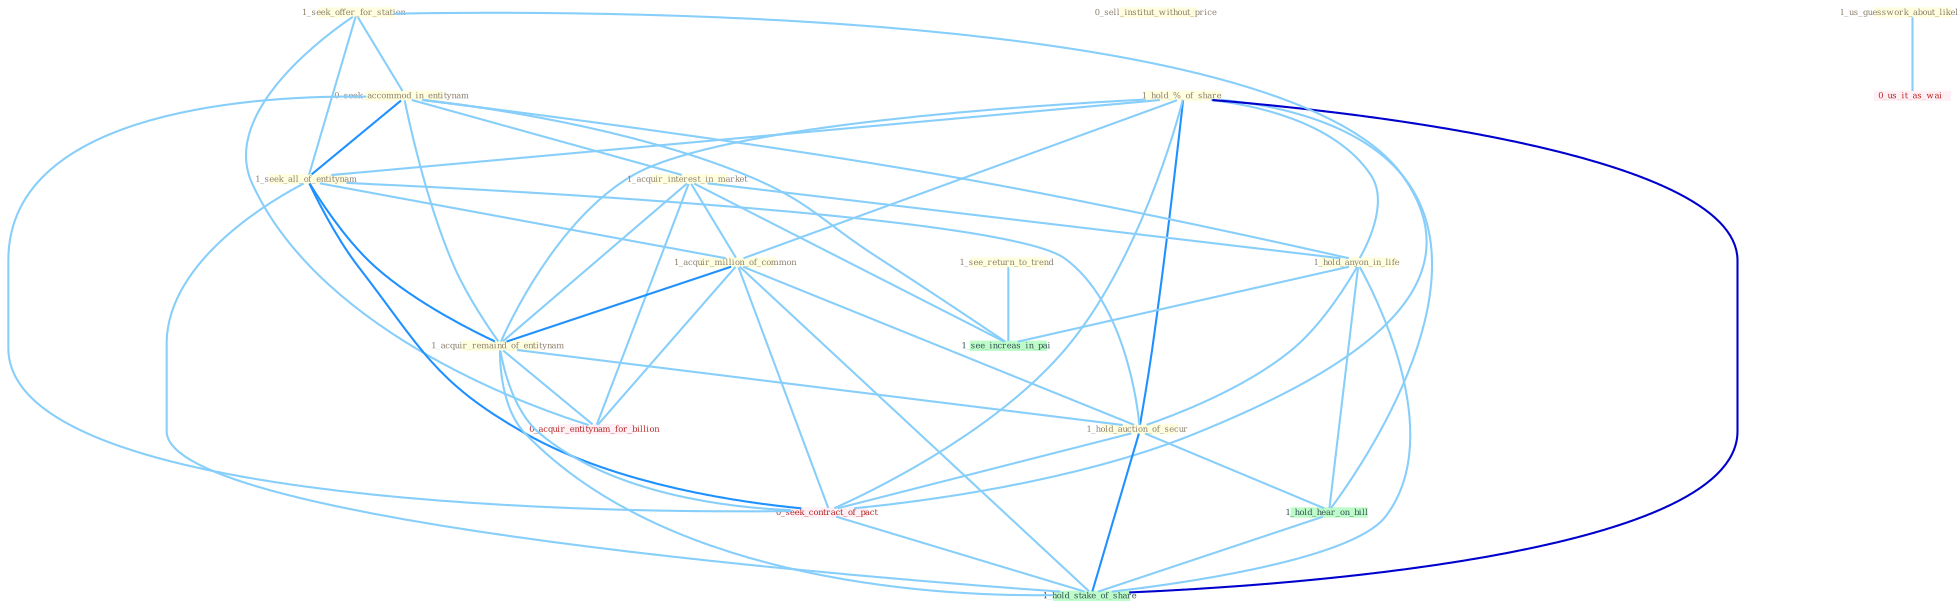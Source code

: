 Graph G{ 
    node
    [shape=polygon,style=filled,width=.5,height=.06,color="#BDFCC9",fixedsize=true,fontsize=4,
    fontcolor="#2f4f4f"];
    {node
    [color="#ffffe0", fontcolor="#8b7d6b"] "1_hold_%_of_share " "1_seek_offer_for_station " "0_seek_accommod_in_entitynam " "1_seek_all_of_entitynam " "1_acquir_interest_in_market " "1_acquir_million_of_common " "1_see_return_to_trend " "1_hold_anyon_in_life " "1_acquir_remaind_of_entitynam " "0_sell_institut_without_price " "1_us_guesswork_about_likelihood " "1_hold_auction_of_secur "}
{node [color="#fff0f5", fontcolor="#b22222"] "0_seek_contract_of_pact " "0_us_it_as_wai " "0_acquir_entitynam_for_billion "}
edge [color="#B0E2FF"];

	"1_hold_%_of_share " -- "1_seek_all_of_entitynam " [w="1", color="#87cefa" ];
	"1_hold_%_of_share " -- "1_acquir_million_of_common " [w="1", color="#87cefa" ];
	"1_hold_%_of_share " -- "1_hold_anyon_in_life " [w="1", color="#87cefa" ];
	"1_hold_%_of_share " -- "1_acquir_remaind_of_entitynam " [w="1", color="#87cefa" ];
	"1_hold_%_of_share " -- "1_hold_auction_of_secur " [w="2", color="#1e90ff" , len=0.8];
	"1_hold_%_of_share " -- "0_seek_contract_of_pact " [w="1", color="#87cefa" ];
	"1_hold_%_of_share " -- "1_hold_hear_on_bill " [w="1", color="#87cefa" ];
	"1_hold_%_of_share " -- "1_hold_stake_of_share " [w="3", color="#0000cd" , len=0.6];
	"1_seek_offer_for_station " -- "0_seek_accommod_in_entitynam " [w="1", color="#87cefa" ];
	"1_seek_offer_for_station " -- "1_seek_all_of_entitynam " [w="1", color="#87cefa" ];
	"1_seek_offer_for_station " -- "0_seek_contract_of_pact " [w="1", color="#87cefa" ];
	"1_seek_offer_for_station " -- "0_acquir_entitynam_for_billion " [w="1", color="#87cefa" ];
	"0_seek_accommod_in_entitynam " -- "1_seek_all_of_entitynam " [w="2", color="#1e90ff" , len=0.8];
	"0_seek_accommod_in_entitynam " -- "1_acquir_interest_in_market " [w="1", color="#87cefa" ];
	"0_seek_accommod_in_entitynam " -- "1_hold_anyon_in_life " [w="1", color="#87cefa" ];
	"0_seek_accommod_in_entitynam " -- "1_acquir_remaind_of_entitynam " [w="1", color="#87cefa" ];
	"0_seek_accommod_in_entitynam " -- "0_seek_contract_of_pact " [w="1", color="#87cefa" ];
	"0_seek_accommod_in_entitynam " -- "1_see_increas_in_pai " [w="1", color="#87cefa" ];
	"1_seek_all_of_entitynam " -- "1_acquir_million_of_common " [w="1", color="#87cefa" ];
	"1_seek_all_of_entitynam " -- "1_acquir_remaind_of_entitynam " [w="2", color="#1e90ff" , len=0.8];
	"1_seek_all_of_entitynam " -- "1_hold_auction_of_secur " [w="1", color="#87cefa" ];
	"1_seek_all_of_entitynam " -- "0_seek_contract_of_pact " [w="2", color="#1e90ff" , len=0.8];
	"1_seek_all_of_entitynam " -- "1_hold_stake_of_share " [w="1", color="#87cefa" ];
	"1_acquir_interest_in_market " -- "1_acquir_million_of_common " [w="1", color="#87cefa" ];
	"1_acquir_interest_in_market " -- "1_hold_anyon_in_life " [w="1", color="#87cefa" ];
	"1_acquir_interest_in_market " -- "1_acquir_remaind_of_entitynam " [w="1", color="#87cefa" ];
	"1_acquir_interest_in_market " -- "0_acquir_entitynam_for_billion " [w="1", color="#87cefa" ];
	"1_acquir_interest_in_market " -- "1_see_increas_in_pai " [w="1", color="#87cefa" ];
	"1_acquir_million_of_common " -- "1_acquir_remaind_of_entitynam " [w="2", color="#1e90ff" , len=0.8];
	"1_acquir_million_of_common " -- "1_hold_auction_of_secur " [w="1", color="#87cefa" ];
	"1_acquir_million_of_common " -- "0_seek_contract_of_pact " [w="1", color="#87cefa" ];
	"1_acquir_million_of_common " -- "0_acquir_entitynam_for_billion " [w="1", color="#87cefa" ];
	"1_acquir_million_of_common " -- "1_hold_stake_of_share " [w="1", color="#87cefa" ];
	"1_see_return_to_trend " -- "1_see_increas_in_pai " [w="1", color="#87cefa" ];
	"1_hold_anyon_in_life " -- "1_hold_auction_of_secur " [w="1", color="#87cefa" ];
	"1_hold_anyon_in_life " -- "1_see_increas_in_pai " [w="1", color="#87cefa" ];
	"1_hold_anyon_in_life " -- "1_hold_hear_on_bill " [w="1", color="#87cefa" ];
	"1_hold_anyon_in_life " -- "1_hold_stake_of_share " [w="1", color="#87cefa" ];
	"1_acquir_remaind_of_entitynam " -- "1_hold_auction_of_secur " [w="1", color="#87cefa" ];
	"1_acquir_remaind_of_entitynam " -- "0_seek_contract_of_pact " [w="1", color="#87cefa" ];
	"1_acquir_remaind_of_entitynam " -- "0_acquir_entitynam_for_billion " [w="1", color="#87cefa" ];
	"1_acquir_remaind_of_entitynam " -- "1_hold_stake_of_share " [w="1", color="#87cefa" ];
	"1_us_guesswork_about_likelihood " -- "0_us_it_as_wai " [w="1", color="#87cefa" ];
	"1_hold_auction_of_secur " -- "0_seek_contract_of_pact " [w="1", color="#87cefa" ];
	"1_hold_auction_of_secur " -- "1_hold_hear_on_bill " [w="1", color="#87cefa" ];
	"1_hold_auction_of_secur " -- "1_hold_stake_of_share " [w="2", color="#1e90ff" , len=0.8];
	"0_seek_contract_of_pact " -- "1_hold_stake_of_share " [w="1", color="#87cefa" ];
	"1_hold_hear_on_bill " -- "1_hold_stake_of_share " [w="1", color="#87cefa" ];
}